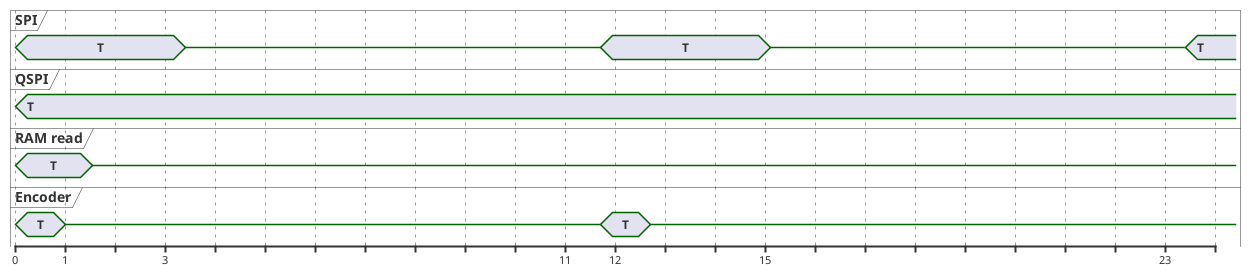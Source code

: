 @startuml
concise "SPI" as SPI
concise "QSPI" as QSPI
concise "RAM read" as RAM_r
concise "Encoder" as enc

@SPI
0 is T
3.4 is {-}
11.7 is T
15.1 is {-}
23.4 is T


@QSPI
0 is T

@RAM_r
0 is T
1.55 is {-}

@enc
0 is T
1 is {-}
11.7 is T
12.7 is {-}
'@6826
'QSPI is {-}
@enduml